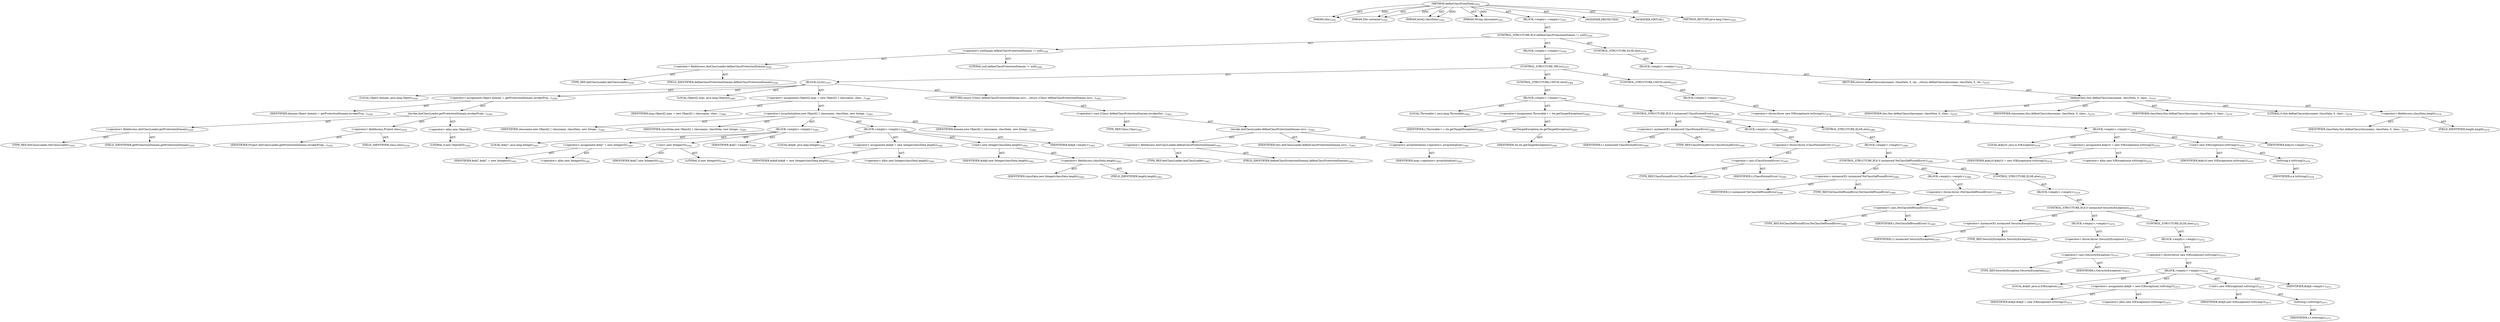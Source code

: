 digraph "defineClassFromData" {  
"111669149731" [label = <(METHOD,defineClassFromData)<SUB>1050</SUB>> ]
"115964117010" [label = <(PARAM,this)<SUB>1050</SUB>> ]
"115964117074" [label = <(PARAM,File container)<SUB>1050</SUB>> ]
"115964117075" [label = <(PARAM,byte[] classData)<SUB>1050</SUB>> ]
"115964117076" [label = <(PARAM,String classname)<SUB>1051</SUB>> ]
"25769803898" [label = <(BLOCK,&lt;empty&gt;,&lt;empty&gt;)<SUB>1051</SUB>> ]
"47244640338" [label = <(CONTROL_STRUCTURE,IF,if (defineClassProtectionDomain != null))<SUB>1056</SUB>> ]
"30064771573" [label = <(&lt;operator&gt;.notEquals,defineClassProtectionDomain != null)<SUB>1056</SUB>> ]
"30064771574" [label = <(&lt;operator&gt;.fieldAccess,AntClassLoader.defineClassProtectionDomain)<SUB>1056</SUB>> ]
"180388626441" [label = <(TYPE_REF,AntClassLoader,AntClassLoader)<SUB>1056</SUB>> ]
"55834574961" [label = <(FIELD_IDENTIFIER,defineClassProtectionDomain,defineClassProtectionDomain)<SUB>1056</SUB>> ]
"90194313339" [label = <(LITERAL,null,defineClassProtectionDomain != null)<SUB>1056</SUB>> ]
"25769803899" [label = <(BLOCK,&lt;empty&gt;,&lt;empty&gt;)<SUB>1056</SUB>> ]
"47244640339" [label = <(CONTROL_STRUCTURE,TRY,try)<SUB>1057</SUB>> ]
"25769803900" [label = <(BLOCK,try,try)<SUB>1057</SUB>> ]
"94489280553" [label = <(LOCAL,Object domain: java.lang.Object)<SUB>1058</SUB>> ]
"30064771575" [label = <(&lt;operator&gt;.assignment,Object domain = getProtectionDomain.invoke(Proj...)<SUB>1058</SUB>> ]
"68719477178" [label = <(IDENTIFIER,domain,Object domain = getProtectionDomain.invoke(Proj...)<SUB>1058</SUB>> ]
"30064771576" [label = <(invoke,AntClassLoader.getProtectionDomain.invoke(Proje...)<SUB>1059</SUB>> ]
"30064771577" [label = <(&lt;operator&gt;.fieldAccess,AntClassLoader.getProtectionDomain)<SUB>1059</SUB>> ]
"180388626442" [label = <(TYPE_REF,AntClassLoader,AntClassLoader)<SUB>1059</SUB>> ]
"55834574962" [label = <(FIELD_IDENTIFIER,getProtectionDomain,getProtectionDomain)<SUB>1059</SUB>> ]
"30064771578" [label = <(&lt;operator&gt;.fieldAccess,Project.class)<SUB>1059</SUB>> ]
"68719477179" [label = <(IDENTIFIER,Project,AntClassLoader.getProtectionDomain.invoke(Proje...)<SUB>1059</SUB>> ]
"55834574963" [label = <(FIELD_IDENTIFIER,class,class)<SUB>1059</SUB>> ]
"30064771579" [label = <(&lt;operator&gt;.alloc,new Object[0])> ]
"90194313340" [label = <(LITERAL,0,new Object[0])<SUB>1059</SUB>> ]
"94489280554" [label = <(LOCAL,Object[] args: java.lang.Object[])<SUB>1060</SUB>> ]
"30064771580" [label = <(&lt;operator&gt;.assignment,Object[] args = new Object[] { classname, class...)<SUB>1060</SUB>> ]
"68719477180" [label = <(IDENTIFIER,args,Object[] args = new Object[] { classname, class...)<SUB>1060</SUB>> ]
"30064771581" [label = <(&lt;operator&gt;.arrayInitializer,new Object[] { classname, classData, new Intege...)<SUB>1061</SUB>> ]
"68719477181" [label = <(IDENTIFIER,classname,new Object[] { classname, classData, new Intege...)<SUB>1061</SUB>> ]
"68719477182" [label = <(IDENTIFIER,classData,new Object[] { classname, classData, new Intege...)<SUB>1061</SUB>> ]
"25769803901" [label = <(BLOCK,&lt;empty&gt;,&lt;empty&gt;)<SUB>1061</SUB>> ]
"94489280555" [label = <(LOCAL,$obj7: java.lang.Integer)<SUB>1061</SUB>> ]
"30064771582" [label = <(&lt;operator&gt;.assignment,$obj7 = new Integer(0))<SUB>1061</SUB>> ]
"68719477183" [label = <(IDENTIFIER,$obj7,$obj7 = new Integer(0))<SUB>1061</SUB>> ]
"30064771583" [label = <(&lt;operator&gt;.alloc,new Integer(0))<SUB>1061</SUB>> ]
"30064771584" [label = <(&lt;init&gt;,new Integer(0))<SUB>1061</SUB>> ]
"68719477184" [label = <(IDENTIFIER,$obj7,new Integer(0))<SUB>1061</SUB>> ]
"90194313341" [label = <(LITERAL,0,new Integer(0))<SUB>1061</SUB>> ]
"68719477185" [label = <(IDENTIFIER,$obj7,&lt;empty&gt;)<SUB>1061</SUB>> ]
"25769803902" [label = <(BLOCK,&lt;empty&gt;,&lt;empty&gt;)<SUB>1062</SUB>> ]
"94489280556" [label = <(LOCAL,$obj8: java.lang.Integer)<SUB>1062</SUB>> ]
"30064771585" [label = <(&lt;operator&gt;.assignment,$obj8 = new Integer(classData.length))<SUB>1062</SUB>> ]
"68719477186" [label = <(IDENTIFIER,$obj8,$obj8 = new Integer(classData.length))<SUB>1062</SUB>> ]
"30064771586" [label = <(&lt;operator&gt;.alloc,new Integer(classData.length))<SUB>1062</SUB>> ]
"30064771587" [label = <(&lt;init&gt;,new Integer(classData.length))<SUB>1062</SUB>> ]
"68719477187" [label = <(IDENTIFIER,$obj8,new Integer(classData.length))<SUB>1062</SUB>> ]
"30064771588" [label = <(&lt;operator&gt;.fieldAccess,classData.length)<SUB>1062</SUB>> ]
"68719477188" [label = <(IDENTIFIER,classData,new Integer(classData.length))<SUB>1062</SUB>> ]
"55834574964" [label = <(FIELD_IDENTIFIER,length,length)<SUB>1062</SUB>> ]
"68719477189" [label = <(IDENTIFIER,$obj8,&lt;empty&gt;)<SUB>1062</SUB>> ]
"68719477190" [label = <(IDENTIFIER,domain,new Object[] { classname, classData, new Intege...)<SUB>1062</SUB>> ]
"146028888089" [label = <(RETURN,return (Class) defineClassProtectionDomain.invo...,return (Class) defineClassProtectionDomain.invo...)<SUB>1063</SUB>> ]
"30064771589" [label = <(&lt;operator&gt;.cast,(Class) defineClassProtectionDomain.invoke(this...)<SUB>1063</SUB>> ]
"180388626443" [label = <(TYPE_REF,Class,Class)<SUB>1063</SUB>> ]
"30064771590" [label = <(invoke,AntClassLoader.defineClassProtectionDomain.invo...)<SUB>1063</SUB>> ]
"30064771591" [label = <(&lt;operator&gt;.fieldAccess,AntClassLoader.defineClassProtectionDomain)<SUB>1063</SUB>> ]
"180388626444" [label = <(TYPE_REF,AntClassLoader,AntClassLoader)<SUB>1063</SUB>> ]
"55834574965" [label = <(FIELD_IDENTIFIER,defineClassProtectionDomain,defineClassProtectionDomain)<SUB>1063</SUB>> ]
"68719476792" [label = <(IDENTIFIER,this,AntClassLoader.defineClassProtectionDomain.invo...)<SUB>1063</SUB>> ]
"30064771592" [label = <(&lt;operator&gt;.arrayInitializer,&lt;operator&gt;.arrayInitializer)<SUB>1063</SUB>> ]
"68719477191" [label = <(IDENTIFIER,args,&lt;operator&gt;.arrayInitializer)<SUB>1063</SUB>> ]
"47244640340" [label = <(CONTROL_STRUCTURE,CATCH,catch)<SUB>1064</SUB>> ]
"25769803903" [label = <(BLOCK,&lt;empty&gt;,&lt;empty&gt;)<SUB>1064</SUB>> ]
"94489280557" [label = <(LOCAL,Throwable t: java.lang.Throwable)<SUB>1065</SUB>> ]
"30064771593" [label = <(&lt;operator&gt;.assignment,Throwable t = ite.getTargetException())<SUB>1065</SUB>> ]
"68719477192" [label = <(IDENTIFIER,t,Throwable t = ite.getTargetException())<SUB>1065</SUB>> ]
"30064771594" [label = <(getTargetException,ite.getTargetException())<SUB>1065</SUB>> ]
"68719477193" [label = <(IDENTIFIER,ite,ite.getTargetException())<SUB>1065</SUB>> ]
"47244640341" [label = <(CONTROL_STRUCTURE,IF,if (t instanceof ClassFormatError))<SUB>1066</SUB>> ]
"30064771595" [label = <(&lt;operator&gt;.instanceOf,t instanceof ClassFormatError)<SUB>1066</SUB>> ]
"68719477194" [label = <(IDENTIFIER,t,t instanceof ClassFormatError)<SUB>1066</SUB>> ]
"180388626445" [label = <(TYPE_REF,ClassFormatError,ClassFormatError)<SUB>1066</SUB>> ]
"25769803904" [label = <(BLOCK,&lt;empty&gt;,&lt;empty&gt;)<SUB>1066</SUB>> ]
"30064771596" [label = <(&lt;operator&gt;.throw,throw (ClassFormatError) t;)<SUB>1067</SUB>> ]
"30064771597" [label = <(&lt;operator&gt;.cast,(ClassFormatError) t)<SUB>1067</SUB>> ]
"180388626446" [label = <(TYPE_REF,ClassFormatError,ClassFormatError)<SUB>1067</SUB>> ]
"68719477195" [label = <(IDENTIFIER,t,(ClassFormatError) t)<SUB>1067</SUB>> ]
"47244640342" [label = <(CONTROL_STRUCTURE,ELSE,else)<SUB>1068</SUB>> ]
"25769803905" [label = <(BLOCK,&lt;empty&gt;,&lt;empty&gt;)<SUB>1068</SUB>> ]
"47244640343" [label = <(CONTROL_STRUCTURE,IF,if (t instanceof NoClassDefFoundError))<SUB>1068</SUB>> ]
"30064771598" [label = <(&lt;operator&gt;.instanceOf,t instanceof NoClassDefFoundError)<SUB>1068</SUB>> ]
"68719477196" [label = <(IDENTIFIER,t,t instanceof NoClassDefFoundError)<SUB>1068</SUB>> ]
"180388626447" [label = <(TYPE_REF,NoClassDefFoundError,NoClassDefFoundError)<SUB>1068</SUB>> ]
"25769803906" [label = <(BLOCK,&lt;empty&gt;,&lt;empty&gt;)<SUB>1068</SUB>> ]
"30064771599" [label = <(&lt;operator&gt;.throw,throw (NoClassDefFoundError) t;)<SUB>1069</SUB>> ]
"30064771600" [label = <(&lt;operator&gt;.cast,(NoClassDefFoundError) t)<SUB>1069</SUB>> ]
"180388626448" [label = <(TYPE_REF,NoClassDefFoundError,NoClassDefFoundError)<SUB>1069</SUB>> ]
"68719477197" [label = <(IDENTIFIER,t,(NoClassDefFoundError) t)<SUB>1069</SUB>> ]
"47244640344" [label = <(CONTROL_STRUCTURE,ELSE,else)<SUB>1070</SUB>> ]
"25769803907" [label = <(BLOCK,&lt;empty&gt;,&lt;empty&gt;)<SUB>1070</SUB>> ]
"47244640345" [label = <(CONTROL_STRUCTURE,IF,if (t instanceof SecurityException))<SUB>1070</SUB>> ]
"30064771601" [label = <(&lt;operator&gt;.instanceOf,t instanceof SecurityException)<SUB>1070</SUB>> ]
"68719477198" [label = <(IDENTIFIER,t,t instanceof SecurityException)<SUB>1070</SUB>> ]
"180388626449" [label = <(TYPE_REF,SecurityException,SecurityException)<SUB>1070</SUB>> ]
"25769803908" [label = <(BLOCK,&lt;empty&gt;,&lt;empty&gt;)<SUB>1070</SUB>> ]
"30064771602" [label = <(&lt;operator&gt;.throw,throw (SecurityException) t;)<SUB>1071</SUB>> ]
"30064771603" [label = <(&lt;operator&gt;.cast,(SecurityException) t)<SUB>1071</SUB>> ]
"180388626450" [label = <(TYPE_REF,SecurityException,SecurityException)<SUB>1071</SUB>> ]
"68719477199" [label = <(IDENTIFIER,t,(SecurityException) t)<SUB>1071</SUB>> ]
"47244640346" [label = <(CONTROL_STRUCTURE,ELSE,else)<SUB>1072</SUB>> ]
"25769803909" [label = <(BLOCK,&lt;empty&gt;,&lt;empty&gt;)<SUB>1072</SUB>> ]
"30064771604" [label = <(&lt;operator&gt;.throw,throw new IOException(t.toString());)<SUB>1073</SUB>> ]
"25769803910" [label = <(BLOCK,&lt;empty&gt;,&lt;empty&gt;)<SUB>1073</SUB>> ]
"94489280558" [label = <(LOCAL,$obj9: java.io.IOException)<SUB>1073</SUB>> ]
"30064771605" [label = <(&lt;operator&gt;.assignment,$obj9 = new IOException(t.toString()))<SUB>1073</SUB>> ]
"68719477200" [label = <(IDENTIFIER,$obj9,$obj9 = new IOException(t.toString()))<SUB>1073</SUB>> ]
"30064771606" [label = <(&lt;operator&gt;.alloc,new IOException(t.toString()))<SUB>1073</SUB>> ]
"30064771607" [label = <(&lt;init&gt;,new IOException(t.toString()))<SUB>1073</SUB>> ]
"68719477201" [label = <(IDENTIFIER,$obj9,new IOException(t.toString()))<SUB>1073</SUB>> ]
"30064771608" [label = <(toString,t.toString())<SUB>1073</SUB>> ]
"68719477202" [label = <(IDENTIFIER,t,t.toString())<SUB>1073</SUB>> ]
"68719477203" [label = <(IDENTIFIER,$obj9,&lt;empty&gt;)<SUB>1073</SUB>> ]
"47244640347" [label = <(CONTROL_STRUCTURE,CATCH,catch)<SUB>1075</SUB>> ]
"25769803911" [label = <(BLOCK,&lt;empty&gt;,&lt;empty&gt;)<SUB>1075</SUB>> ]
"30064771609" [label = <(&lt;operator&gt;.throw,throw new IOException(e.toString());)<SUB>1076</SUB>> ]
"25769803912" [label = <(BLOCK,&lt;empty&gt;,&lt;empty&gt;)<SUB>1076</SUB>> ]
"94489280559" [label = <(LOCAL,$obj10: java.io.IOException)<SUB>1076</SUB>> ]
"30064771610" [label = <(&lt;operator&gt;.assignment,$obj10 = new IOException(e.toString()))<SUB>1076</SUB>> ]
"68719477204" [label = <(IDENTIFIER,$obj10,$obj10 = new IOException(e.toString()))<SUB>1076</SUB>> ]
"30064771611" [label = <(&lt;operator&gt;.alloc,new IOException(e.toString()))<SUB>1076</SUB>> ]
"30064771612" [label = <(&lt;init&gt;,new IOException(e.toString()))<SUB>1076</SUB>> ]
"68719477205" [label = <(IDENTIFIER,$obj10,new IOException(e.toString()))<SUB>1076</SUB>> ]
"30064771613" [label = <(toString,e.toString())<SUB>1076</SUB>> ]
"68719477206" [label = <(IDENTIFIER,e,e.toString())<SUB>1076</SUB>> ]
"68719477207" [label = <(IDENTIFIER,$obj10,&lt;empty&gt;)<SUB>1076</SUB>> ]
"47244640348" [label = <(CONTROL_STRUCTURE,ELSE,else)<SUB>1078</SUB>> ]
"25769803913" [label = <(BLOCK,&lt;empty&gt;,&lt;empty&gt;)<SUB>1078</SUB>> ]
"146028888090" [label = <(RETURN,return defineClass(classname, classData, 0, cla...,return defineClass(classname, classData, 0, cla...)<SUB>1079</SUB>> ]
"30064771614" [label = <(defineClass,this.defineClass(classname, classData, 0, class...)<SUB>1079</SUB>> ]
"68719476793" [label = <(IDENTIFIER,this,this.defineClass(classname, classData, 0, class...)<SUB>1079</SUB>> ]
"68719477208" [label = <(IDENTIFIER,classname,this.defineClass(classname, classData, 0, class...)<SUB>1079</SUB>> ]
"68719477209" [label = <(IDENTIFIER,classData,this.defineClass(classname, classData, 0, class...)<SUB>1079</SUB>> ]
"90194313342" [label = <(LITERAL,0,this.defineClass(classname, classData, 0, class...)<SUB>1079</SUB>> ]
"30064771615" [label = <(&lt;operator&gt;.fieldAccess,classData.length)<SUB>1079</SUB>> ]
"68719477210" [label = <(IDENTIFIER,classData,this.defineClass(classname, classData, 0, class...)<SUB>1079</SUB>> ]
"55834574966" [label = <(FIELD_IDENTIFIER,length,length)<SUB>1079</SUB>> ]
"133143986267" [label = <(MODIFIER,PROTECTED)> ]
"133143986268" [label = <(MODIFIER,VIRTUAL)> ]
"128849018915" [label = <(METHOD_RETURN,java.lang.Class)<SUB>1050</SUB>> ]
  "111669149731" -> "115964117010"  [ label = "AST: "] 
  "111669149731" -> "115964117074"  [ label = "AST: "] 
  "111669149731" -> "115964117075"  [ label = "AST: "] 
  "111669149731" -> "115964117076"  [ label = "AST: "] 
  "111669149731" -> "25769803898"  [ label = "AST: "] 
  "111669149731" -> "133143986267"  [ label = "AST: "] 
  "111669149731" -> "133143986268"  [ label = "AST: "] 
  "111669149731" -> "128849018915"  [ label = "AST: "] 
  "25769803898" -> "47244640338"  [ label = "AST: "] 
  "47244640338" -> "30064771573"  [ label = "AST: "] 
  "47244640338" -> "25769803899"  [ label = "AST: "] 
  "47244640338" -> "47244640348"  [ label = "AST: "] 
  "30064771573" -> "30064771574"  [ label = "AST: "] 
  "30064771573" -> "90194313339"  [ label = "AST: "] 
  "30064771574" -> "180388626441"  [ label = "AST: "] 
  "30064771574" -> "55834574961"  [ label = "AST: "] 
  "25769803899" -> "47244640339"  [ label = "AST: "] 
  "47244640339" -> "25769803900"  [ label = "AST: "] 
  "47244640339" -> "47244640340"  [ label = "AST: "] 
  "47244640339" -> "47244640347"  [ label = "AST: "] 
  "25769803900" -> "94489280553"  [ label = "AST: "] 
  "25769803900" -> "30064771575"  [ label = "AST: "] 
  "25769803900" -> "94489280554"  [ label = "AST: "] 
  "25769803900" -> "30064771580"  [ label = "AST: "] 
  "25769803900" -> "146028888089"  [ label = "AST: "] 
  "30064771575" -> "68719477178"  [ label = "AST: "] 
  "30064771575" -> "30064771576"  [ label = "AST: "] 
  "30064771576" -> "30064771577"  [ label = "AST: "] 
  "30064771576" -> "30064771578"  [ label = "AST: "] 
  "30064771576" -> "30064771579"  [ label = "AST: "] 
  "30064771577" -> "180388626442"  [ label = "AST: "] 
  "30064771577" -> "55834574962"  [ label = "AST: "] 
  "30064771578" -> "68719477179"  [ label = "AST: "] 
  "30064771578" -> "55834574963"  [ label = "AST: "] 
  "30064771579" -> "90194313340"  [ label = "AST: "] 
  "30064771580" -> "68719477180"  [ label = "AST: "] 
  "30064771580" -> "30064771581"  [ label = "AST: "] 
  "30064771581" -> "68719477181"  [ label = "AST: "] 
  "30064771581" -> "68719477182"  [ label = "AST: "] 
  "30064771581" -> "25769803901"  [ label = "AST: "] 
  "30064771581" -> "25769803902"  [ label = "AST: "] 
  "30064771581" -> "68719477190"  [ label = "AST: "] 
  "25769803901" -> "94489280555"  [ label = "AST: "] 
  "25769803901" -> "30064771582"  [ label = "AST: "] 
  "25769803901" -> "30064771584"  [ label = "AST: "] 
  "25769803901" -> "68719477185"  [ label = "AST: "] 
  "30064771582" -> "68719477183"  [ label = "AST: "] 
  "30064771582" -> "30064771583"  [ label = "AST: "] 
  "30064771584" -> "68719477184"  [ label = "AST: "] 
  "30064771584" -> "90194313341"  [ label = "AST: "] 
  "25769803902" -> "94489280556"  [ label = "AST: "] 
  "25769803902" -> "30064771585"  [ label = "AST: "] 
  "25769803902" -> "30064771587"  [ label = "AST: "] 
  "25769803902" -> "68719477189"  [ label = "AST: "] 
  "30064771585" -> "68719477186"  [ label = "AST: "] 
  "30064771585" -> "30064771586"  [ label = "AST: "] 
  "30064771587" -> "68719477187"  [ label = "AST: "] 
  "30064771587" -> "30064771588"  [ label = "AST: "] 
  "30064771588" -> "68719477188"  [ label = "AST: "] 
  "30064771588" -> "55834574964"  [ label = "AST: "] 
  "146028888089" -> "30064771589"  [ label = "AST: "] 
  "30064771589" -> "180388626443"  [ label = "AST: "] 
  "30064771589" -> "30064771590"  [ label = "AST: "] 
  "30064771590" -> "30064771591"  [ label = "AST: "] 
  "30064771590" -> "68719476792"  [ label = "AST: "] 
  "30064771590" -> "30064771592"  [ label = "AST: "] 
  "30064771591" -> "180388626444"  [ label = "AST: "] 
  "30064771591" -> "55834574965"  [ label = "AST: "] 
  "30064771592" -> "68719477191"  [ label = "AST: "] 
  "47244640340" -> "25769803903"  [ label = "AST: "] 
  "25769803903" -> "94489280557"  [ label = "AST: "] 
  "25769803903" -> "30064771593"  [ label = "AST: "] 
  "25769803903" -> "47244640341"  [ label = "AST: "] 
  "30064771593" -> "68719477192"  [ label = "AST: "] 
  "30064771593" -> "30064771594"  [ label = "AST: "] 
  "30064771594" -> "68719477193"  [ label = "AST: "] 
  "47244640341" -> "30064771595"  [ label = "AST: "] 
  "47244640341" -> "25769803904"  [ label = "AST: "] 
  "47244640341" -> "47244640342"  [ label = "AST: "] 
  "30064771595" -> "68719477194"  [ label = "AST: "] 
  "30064771595" -> "180388626445"  [ label = "AST: "] 
  "25769803904" -> "30064771596"  [ label = "AST: "] 
  "30064771596" -> "30064771597"  [ label = "AST: "] 
  "30064771597" -> "180388626446"  [ label = "AST: "] 
  "30064771597" -> "68719477195"  [ label = "AST: "] 
  "47244640342" -> "25769803905"  [ label = "AST: "] 
  "25769803905" -> "47244640343"  [ label = "AST: "] 
  "47244640343" -> "30064771598"  [ label = "AST: "] 
  "47244640343" -> "25769803906"  [ label = "AST: "] 
  "47244640343" -> "47244640344"  [ label = "AST: "] 
  "30064771598" -> "68719477196"  [ label = "AST: "] 
  "30064771598" -> "180388626447"  [ label = "AST: "] 
  "25769803906" -> "30064771599"  [ label = "AST: "] 
  "30064771599" -> "30064771600"  [ label = "AST: "] 
  "30064771600" -> "180388626448"  [ label = "AST: "] 
  "30064771600" -> "68719477197"  [ label = "AST: "] 
  "47244640344" -> "25769803907"  [ label = "AST: "] 
  "25769803907" -> "47244640345"  [ label = "AST: "] 
  "47244640345" -> "30064771601"  [ label = "AST: "] 
  "47244640345" -> "25769803908"  [ label = "AST: "] 
  "47244640345" -> "47244640346"  [ label = "AST: "] 
  "30064771601" -> "68719477198"  [ label = "AST: "] 
  "30064771601" -> "180388626449"  [ label = "AST: "] 
  "25769803908" -> "30064771602"  [ label = "AST: "] 
  "30064771602" -> "30064771603"  [ label = "AST: "] 
  "30064771603" -> "180388626450"  [ label = "AST: "] 
  "30064771603" -> "68719477199"  [ label = "AST: "] 
  "47244640346" -> "25769803909"  [ label = "AST: "] 
  "25769803909" -> "30064771604"  [ label = "AST: "] 
  "30064771604" -> "25769803910"  [ label = "AST: "] 
  "25769803910" -> "94489280558"  [ label = "AST: "] 
  "25769803910" -> "30064771605"  [ label = "AST: "] 
  "25769803910" -> "30064771607"  [ label = "AST: "] 
  "25769803910" -> "68719477203"  [ label = "AST: "] 
  "30064771605" -> "68719477200"  [ label = "AST: "] 
  "30064771605" -> "30064771606"  [ label = "AST: "] 
  "30064771607" -> "68719477201"  [ label = "AST: "] 
  "30064771607" -> "30064771608"  [ label = "AST: "] 
  "30064771608" -> "68719477202"  [ label = "AST: "] 
  "47244640347" -> "25769803911"  [ label = "AST: "] 
  "25769803911" -> "30064771609"  [ label = "AST: "] 
  "30064771609" -> "25769803912"  [ label = "AST: "] 
  "25769803912" -> "94489280559"  [ label = "AST: "] 
  "25769803912" -> "30064771610"  [ label = "AST: "] 
  "25769803912" -> "30064771612"  [ label = "AST: "] 
  "25769803912" -> "68719477207"  [ label = "AST: "] 
  "30064771610" -> "68719477204"  [ label = "AST: "] 
  "30064771610" -> "30064771611"  [ label = "AST: "] 
  "30064771612" -> "68719477205"  [ label = "AST: "] 
  "30064771612" -> "30064771613"  [ label = "AST: "] 
  "30064771613" -> "68719477206"  [ label = "AST: "] 
  "47244640348" -> "25769803913"  [ label = "AST: "] 
  "25769803913" -> "146028888090"  [ label = "AST: "] 
  "146028888090" -> "30064771614"  [ label = "AST: "] 
  "30064771614" -> "68719476793"  [ label = "AST: "] 
  "30064771614" -> "68719477208"  [ label = "AST: "] 
  "30064771614" -> "68719477209"  [ label = "AST: "] 
  "30064771614" -> "90194313342"  [ label = "AST: "] 
  "30064771614" -> "30064771615"  [ label = "AST: "] 
  "30064771615" -> "68719477210"  [ label = "AST: "] 
  "30064771615" -> "55834574966"  [ label = "AST: "] 
  "111669149731" -> "115964117010"  [ label = "DDG: "] 
  "111669149731" -> "115964117074"  [ label = "DDG: "] 
  "111669149731" -> "115964117075"  [ label = "DDG: "] 
  "111669149731" -> "115964117076"  [ label = "DDG: "] 
}
